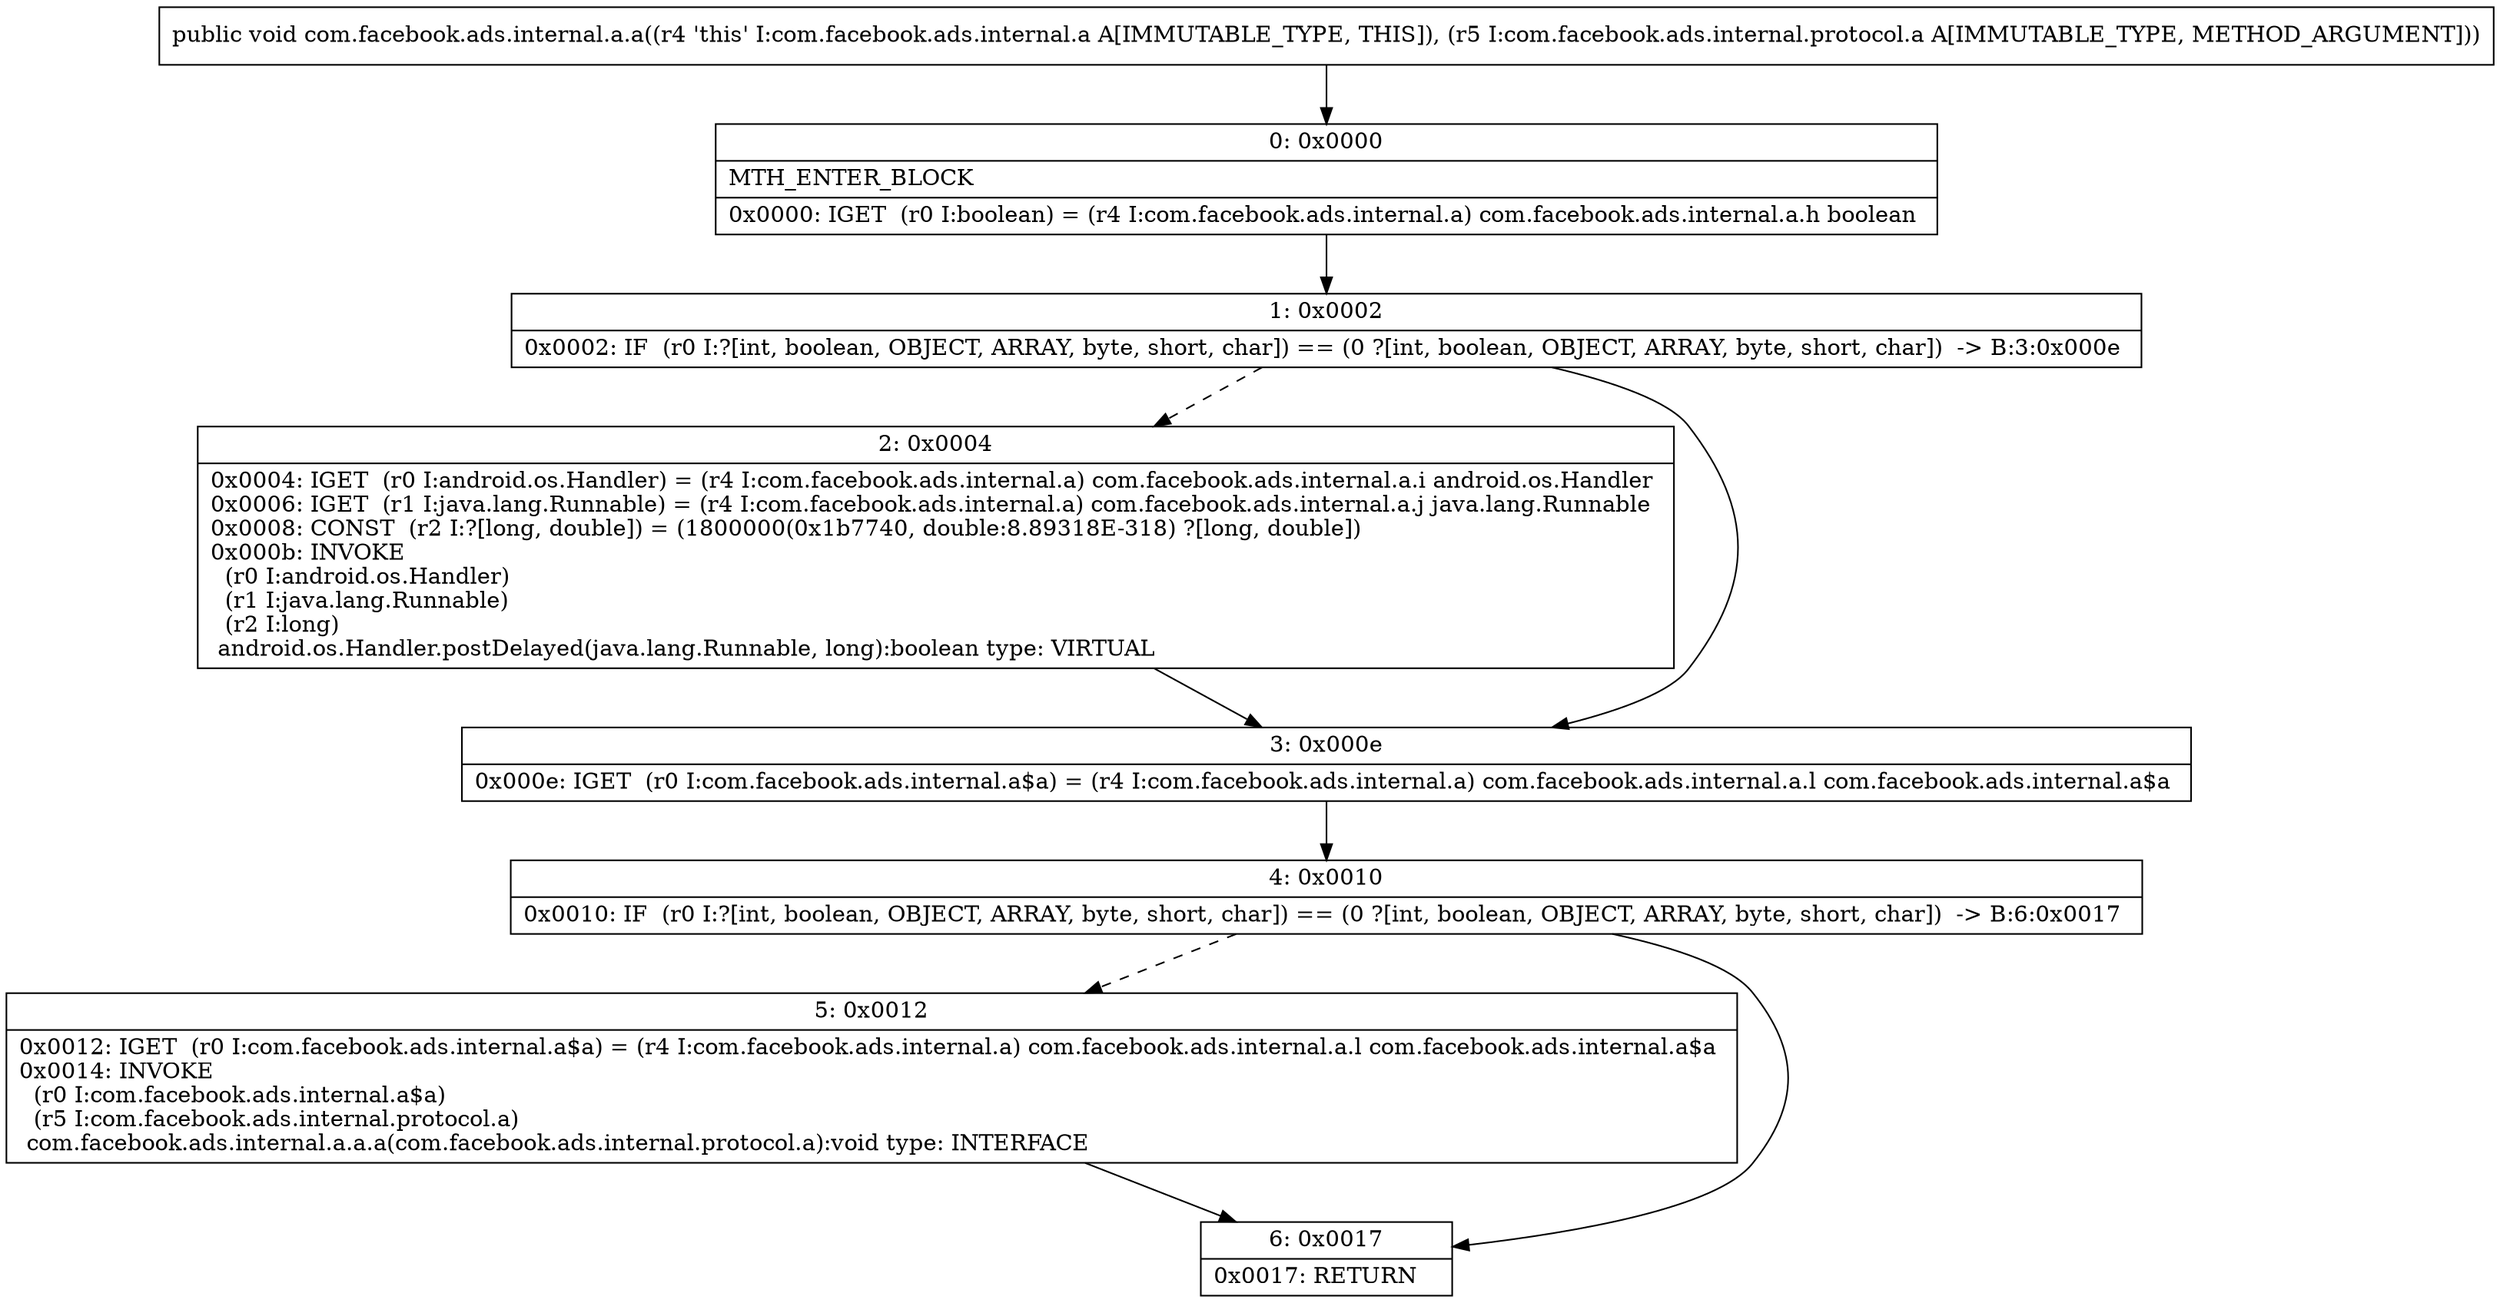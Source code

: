 digraph "CFG forcom.facebook.ads.internal.a.a(Lcom\/facebook\/ads\/internal\/protocol\/a;)V" {
Node_0 [shape=record,label="{0\:\ 0x0000|MTH_ENTER_BLOCK\l|0x0000: IGET  (r0 I:boolean) = (r4 I:com.facebook.ads.internal.a) com.facebook.ads.internal.a.h boolean \l}"];
Node_1 [shape=record,label="{1\:\ 0x0002|0x0002: IF  (r0 I:?[int, boolean, OBJECT, ARRAY, byte, short, char]) == (0 ?[int, boolean, OBJECT, ARRAY, byte, short, char])  \-\> B:3:0x000e \l}"];
Node_2 [shape=record,label="{2\:\ 0x0004|0x0004: IGET  (r0 I:android.os.Handler) = (r4 I:com.facebook.ads.internal.a) com.facebook.ads.internal.a.i android.os.Handler \l0x0006: IGET  (r1 I:java.lang.Runnable) = (r4 I:com.facebook.ads.internal.a) com.facebook.ads.internal.a.j java.lang.Runnable \l0x0008: CONST  (r2 I:?[long, double]) = (1800000(0x1b7740, double:8.89318E\-318) ?[long, double]) \l0x000b: INVOKE  \l  (r0 I:android.os.Handler)\l  (r1 I:java.lang.Runnable)\l  (r2 I:long)\l android.os.Handler.postDelayed(java.lang.Runnable, long):boolean type: VIRTUAL \l}"];
Node_3 [shape=record,label="{3\:\ 0x000e|0x000e: IGET  (r0 I:com.facebook.ads.internal.a$a) = (r4 I:com.facebook.ads.internal.a) com.facebook.ads.internal.a.l com.facebook.ads.internal.a$a \l}"];
Node_4 [shape=record,label="{4\:\ 0x0010|0x0010: IF  (r0 I:?[int, boolean, OBJECT, ARRAY, byte, short, char]) == (0 ?[int, boolean, OBJECT, ARRAY, byte, short, char])  \-\> B:6:0x0017 \l}"];
Node_5 [shape=record,label="{5\:\ 0x0012|0x0012: IGET  (r0 I:com.facebook.ads.internal.a$a) = (r4 I:com.facebook.ads.internal.a) com.facebook.ads.internal.a.l com.facebook.ads.internal.a$a \l0x0014: INVOKE  \l  (r0 I:com.facebook.ads.internal.a$a)\l  (r5 I:com.facebook.ads.internal.protocol.a)\l com.facebook.ads.internal.a.a.a(com.facebook.ads.internal.protocol.a):void type: INTERFACE \l}"];
Node_6 [shape=record,label="{6\:\ 0x0017|0x0017: RETURN   \l}"];
MethodNode[shape=record,label="{public void com.facebook.ads.internal.a.a((r4 'this' I:com.facebook.ads.internal.a A[IMMUTABLE_TYPE, THIS]), (r5 I:com.facebook.ads.internal.protocol.a A[IMMUTABLE_TYPE, METHOD_ARGUMENT])) }"];
MethodNode -> Node_0;
Node_0 -> Node_1;
Node_1 -> Node_2[style=dashed];
Node_1 -> Node_3;
Node_2 -> Node_3;
Node_3 -> Node_4;
Node_4 -> Node_5[style=dashed];
Node_4 -> Node_6;
Node_5 -> Node_6;
}

